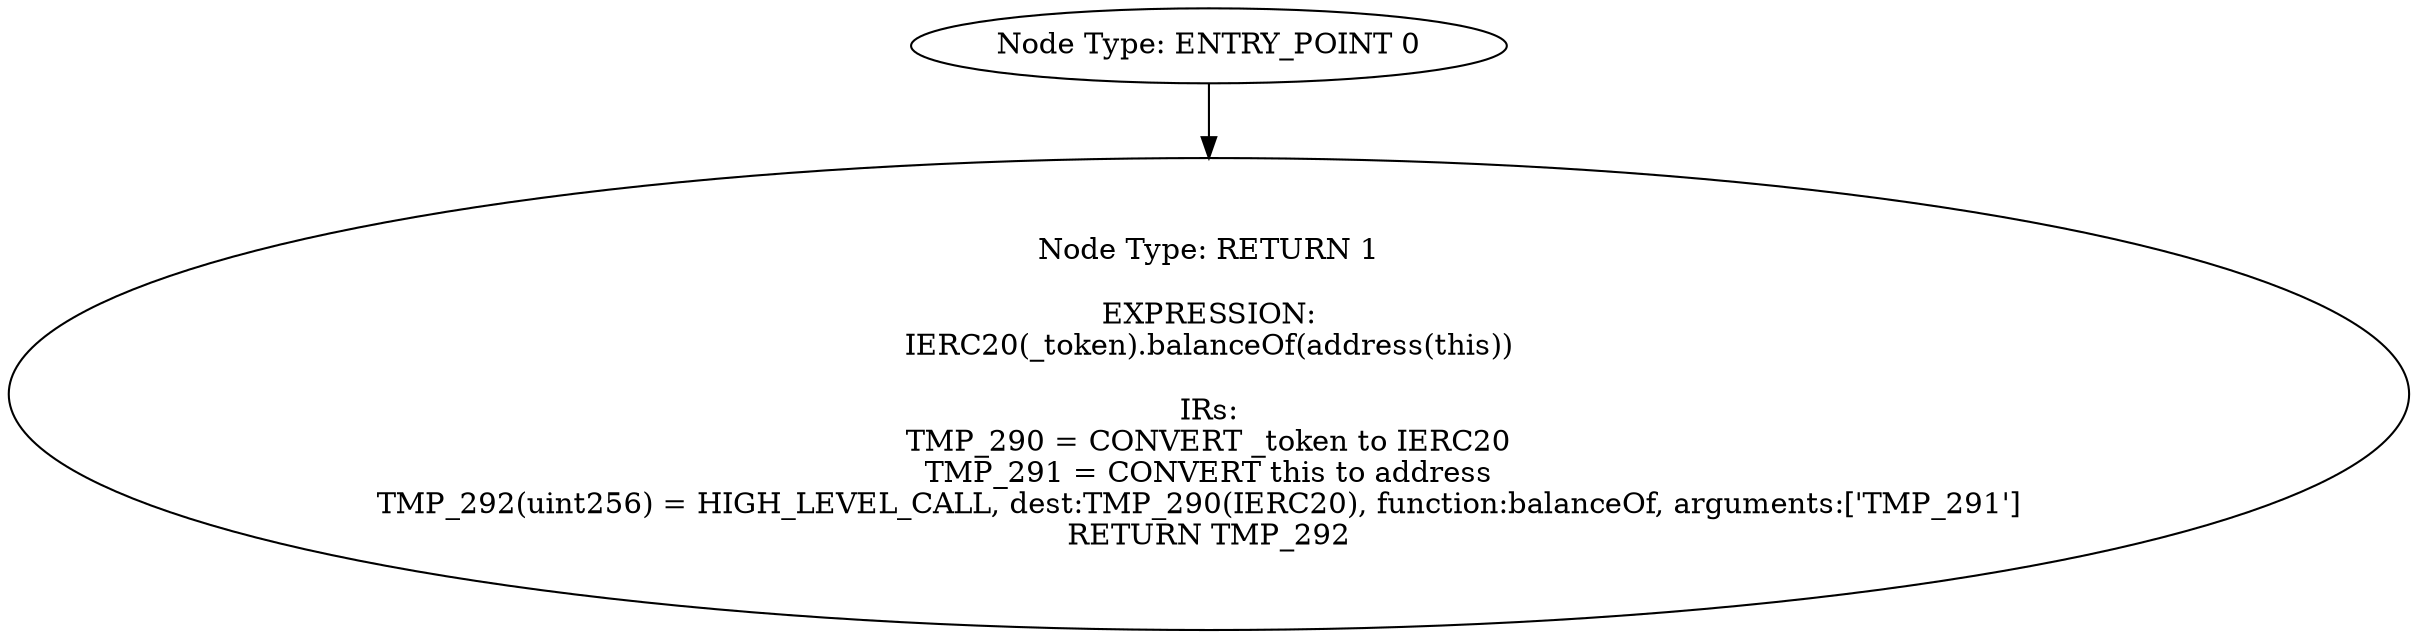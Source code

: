 digraph{
0[label="Node Type: ENTRY_POINT 0
"];
0->1;
1[label="Node Type: RETURN 1

EXPRESSION:
IERC20(_token).balanceOf(address(this))

IRs:
TMP_290 = CONVERT _token to IERC20
TMP_291 = CONVERT this to address
TMP_292(uint256) = HIGH_LEVEL_CALL, dest:TMP_290(IERC20), function:balanceOf, arguments:['TMP_291']  
RETURN TMP_292"];
}
